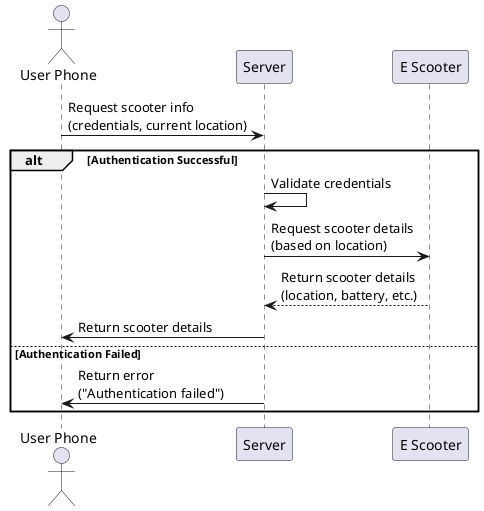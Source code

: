 @startuml
actor "User Phone" as UserPhone
participant "Server" as Server
participant "E Scooter" as EScooter

UserPhone -> Server: Request scooter info\n(credentials, current location)
alt Authentication Successful
    Server -> Server: Validate credentials
    Server -> EScooter: Request scooter details\n(based on location)
    EScooter --> Server: Return scooter details\n(location, battery, etc.)
    Server -> UserPhone: Return scooter details
else Authentication Failed
    Server -> UserPhone: Return error\n("Authentication failed")
end alt
@enduml
